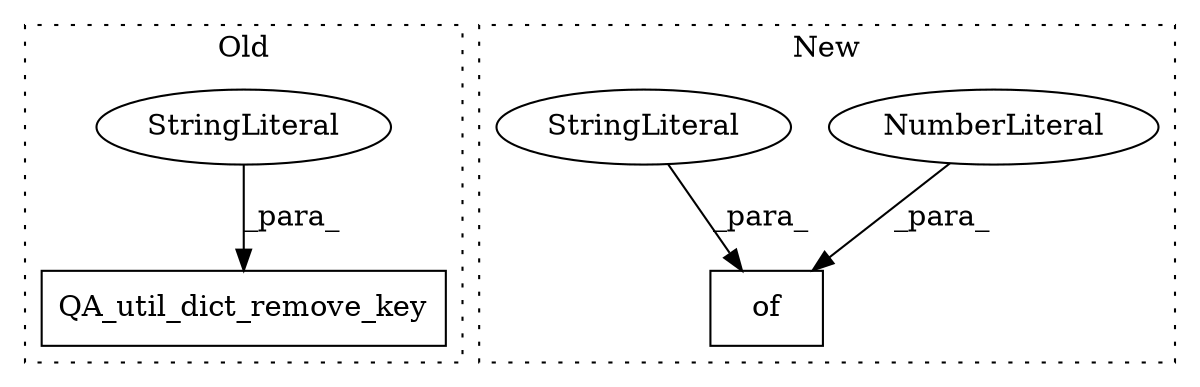 digraph G {
subgraph cluster0 {
1 [label="QA_util_dict_remove_key" a="32" s="22393,22426" l="24,1" shape="box"];
5 [label="StringLiteral" a="45" s="22421" l="5" shape="ellipse"];
label = "Old";
style="dotted";
}
subgraph cluster1 {
2 [label="of" a="32" s="22478,22488" l="3,1" shape="box"];
3 [label="NumberLiteral" a="34" s="22487" l="1" shape="ellipse"];
4 [label="StringLiteral" a="45" s="22481" l="5" shape="ellipse"];
label = "New";
style="dotted";
}
3 -> 2 [label="_para_"];
4 -> 2 [label="_para_"];
5 -> 1 [label="_para_"];
}